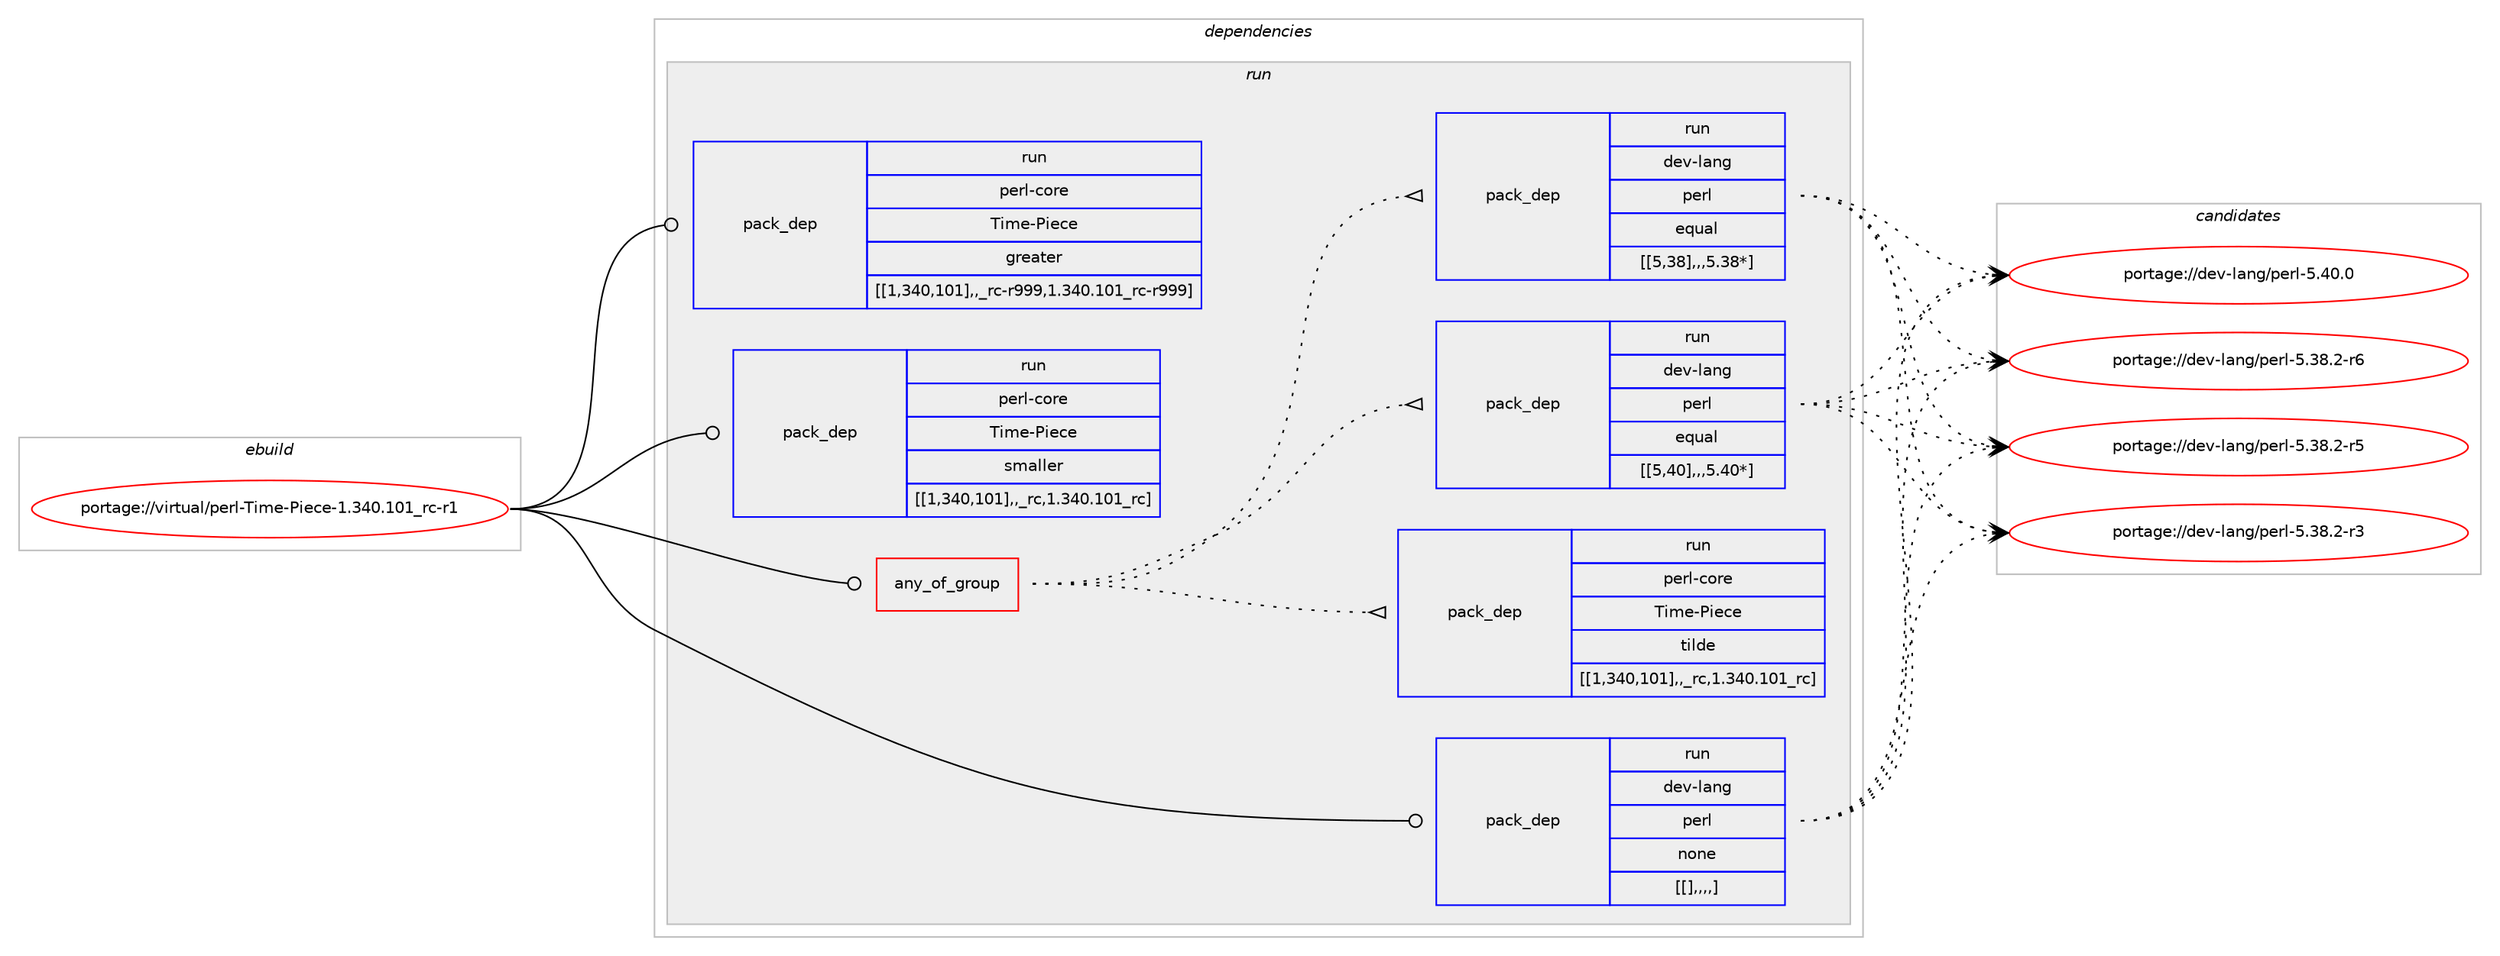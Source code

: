 digraph prolog {

# *************
# Graph options
# *************

newrank=true;
concentrate=true;
compound=true;
graph [rankdir=LR,fontname=Helvetica,fontsize=10,ranksep=1.5];#, ranksep=2.5, nodesep=0.2];
edge  [arrowhead=vee];
node  [fontname=Helvetica,fontsize=10];

# **********
# The ebuild
# **********

subgraph cluster_leftcol {
color=gray;
label=<<i>ebuild</i>>;
id [label="portage://virtual/perl-Time-Piece-1.340.101_rc-r1", color=red, width=4, href="../virtual/perl-Time-Piece-1.340.101_rc-r1.svg"];
}

# ****************
# The dependencies
# ****************

subgraph cluster_midcol {
color=gray;
label=<<i>dependencies</i>>;
subgraph cluster_compile {
fillcolor="#eeeeee";
style=filled;
label=<<i>compile</i>>;
}
subgraph cluster_compileandrun {
fillcolor="#eeeeee";
style=filled;
label=<<i>compile and run</i>>;
}
subgraph cluster_run {
fillcolor="#eeeeee";
style=filled;
label=<<i>run</i>>;
subgraph any130 {
dependency2558 [label=<<TABLE BORDER="0" CELLBORDER="1" CELLSPACING="0" CELLPADDING="4"><TR><TD CELLPADDING="10">any_of_group</TD></TR></TABLE>>, shape=none, color=red];subgraph pack1963 {
dependency2560 [label=<<TABLE BORDER="0" CELLBORDER="1" CELLSPACING="0" CELLPADDING="4" WIDTH="220"><TR><TD ROWSPAN="6" CELLPADDING="30">pack_dep</TD></TR><TR><TD WIDTH="110">run</TD></TR><TR><TD>dev-lang</TD></TR><TR><TD>perl</TD></TR><TR><TD>equal</TD></TR><TR><TD>[[5,40],,,5.40*]</TD></TR></TABLE>>, shape=none, color=blue];
}
dependency2558:e -> dependency2560:w [weight=20,style="dotted",arrowhead="oinv"];
subgraph pack1966 {
dependency2563 [label=<<TABLE BORDER="0" CELLBORDER="1" CELLSPACING="0" CELLPADDING="4" WIDTH="220"><TR><TD ROWSPAN="6" CELLPADDING="30">pack_dep</TD></TR><TR><TD WIDTH="110">run</TD></TR><TR><TD>dev-lang</TD></TR><TR><TD>perl</TD></TR><TR><TD>equal</TD></TR><TR><TD>[[5,38],,,5.38*]</TD></TR></TABLE>>, shape=none, color=blue];
}
dependency2558:e -> dependency2563:w [weight=20,style="dotted",arrowhead="oinv"];
subgraph pack1968 {
dependency2566 [label=<<TABLE BORDER="0" CELLBORDER="1" CELLSPACING="0" CELLPADDING="4" WIDTH="220"><TR><TD ROWSPAN="6" CELLPADDING="30">pack_dep</TD></TR><TR><TD WIDTH="110">run</TD></TR><TR><TD>perl-core</TD></TR><TR><TD>Time-Piece</TD></TR><TR><TD>tilde</TD></TR><TR><TD>[[1,340,101],,_rc,1.340.101_rc]</TD></TR></TABLE>>, shape=none, color=blue];
}
dependency2558:e -> dependency2566:w [weight=20,style="dotted",arrowhead="oinv"];
}
id:e -> dependency2558:w [weight=20,style="solid",arrowhead="odot"];
subgraph pack1971 {
dependency2570 [label=<<TABLE BORDER="0" CELLBORDER="1" CELLSPACING="0" CELLPADDING="4" WIDTH="220"><TR><TD ROWSPAN="6" CELLPADDING="30">pack_dep</TD></TR><TR><TD WIDTH="110">run</TD></TR><TR><TD>dev-lang</TD></TR><TR><TD>perl</TD></TR><TR><TD>none</TD></TR><TR><TD>[[],,,,]</TD></TR></TABLE>>, shape=none, color=blue];
}
id:e -> dependency2570:w [weight=20,style="solid",arrowhead="odot"];
subgraph pack1976 {
dependency2575 [label=<<TABLE BORDER="0" CELLBORDER="1" CELLSPACING="0" CELLPADDING="4" WIDTH="220"><TR><TD ROWSPAN="6" CELLPADDING="30">pack_dep</TD></TR><TR><TD WIDTH="110">run</TD></TR><TR><TD>perl-core</TD></TR><TR><TD>Time-Piece</TD></TR><TR><TD>greater</TD></TR><TR><TD>[[1,340,101],,_rc-r999,1.340.101_rc-r999]</TD></TR></TABLE>>, shape=none, color=blue];
}
id:e -> dependency2575:w [weight=20,style="solid",arrowhead="odot"];
subgraph pack1980 {
dependency2580 [label=<<TABLE BORDER="0" CELLBORDER="1" CELLSPACING="0" CELLPADDING="4" WIDTH="220"><TR><TD ROWSPAN="6" CELLPADDING="30">pack_dep</TD></TR><TR><TD WIDTH="110">run</TD></TR><TR><TD>perl-core</TD></TR><TR><TD>Time-Piece</TD></TR><TR><TD>smaller</TD></TR><TR><TD>[[1,340,101],,_rc,1.340.101_rc]</TD></TR></TABLE>>, shape=none, color=blue];
}
id:e -> dependency2580:w [weight=20,style="solid",arrowhead="odot"];
}
}

# **************
# The candidates
# **************

subgraph cluster_choices {
rank=same;
color=gray;
label=<<i>candidates</i>>;

subgraph choice1959 {
color=black;
nodesep=1;
choice10010111845108971101034711210111410845534652484648 [label="portage://dev-lang/perl-5.40.0", color=red, width=4,href="../dev-lang/perl-5.40.0.svg"];
choice100101118451089711010347112101114108455346515646504511454 [label="portage://dev-lang/perl-5.38.2-r6", color=red, width=4,href="../dev-lang/perl-5.38.2-r6.svg"];
choice100101118451089711010347112101114108455346515646504511453 [label="portage://dev-lang/perl-5.38.2-r5", color=red, width=4,href="../dev-lang/perl-5.38.2-r5.svg"];
choice100101118451089711010347112101114108455346515646504511451 [label="portage://dev-lang/perl-5.38.2-r3", color=red, width=4,href="../dev-lang/perl-5.38.2-r3.svg"];
dependency2560:e -> choice10010111845108971101034711210111410845534652484648:w [style=dotted,weight="100"];
dependency2560:e -> choice100101118451089711010347112101114108455346515646504511454:w [style=dotted,weight="100"];
dependency2560:e -> choice100101118451089711010347112101114108455346515646504511453:w [style=dotted,weight="100"];
dependency2560:e -> choice100101118451089711010347112101114108455346515646504511451:w [style=dotted,weight="100"];
}
subgraph choice1965 {
color=black;
nodesep=1;
choice10010111845108971101034711210111410845534652484648 [label="portage://dev-lang/perl-5.40.0", color=red, width=4,href="../dev-lang/perl-5.40.0.svg"];
choice100101118451089711010347112101114108455346515646504511454 [label="portage://dev-lang/perl-5.38.2-r6", color=red, width=4,href="../dev-lang/perl-5.38.2-r6.svg"];
choice100101118451089711010347112101114108455346515646504511453 [label="portage://dev-lang/perl-5.38.2-r5", color=red, width=4,href="../dev-lang/perl-5.38.2-r5.svg"];
choice100101118451089711010347112101114108455346515646504511451 [label="portage://dev-lang/perl-5.38.2-r3", color=red, width=4,href="../dev-lang/perl-5.38.2-r3.svg"];
dependency2563:e -> choice10010111845108971101034711210111410845534652484648:w [style=dotted,weight="100"];
dependency2563:e -> choice100101118451089711010347112101114108455346515646504511454:w [style=dotted,weight="100"];
dependency2563:e -> choice100101118451089711010347112101114108455346515646504511453:w [style=dotted,weight="100"];
dependency2563:e -> choice100101118451089711010347112101114108455346515646504511451:w [style=dotted,weight="100"];
}
subgraph choice1968 {
color=black;
nodesep=1;
}
subgraph choice1970 {
color=black;
nodesep=1;
choice10010111845108971101034711210111410845534652484648 [label="portage://dev-lang/perl-5.40.0", color=red, width=4,href="../dev-lang/perl-5.40.0.svg"];
choice100101118451089711010347112101114108455346515646504511454 [label="portage://dev-lang/perl-5.38.2-r6", color=red, width=4,href="../dev-lang/perl-5.38.2-r6.svg"];
choice100101118451089711010347112101114108455346515646504511453 [label="portage://dev-lang/perl-5.38.2-r5", color=red, width=4,href="../dev-lang/perl-5.38.2-r5.svg"];
choice100101118451089711010347112101114108455346515646504511451 [label="portage://dev-lang/perl-5.38.2-r3", color=red, width=4,href="../dev-lang/perl-5.38.2-r3.svg"];
dependency2570:e -> choice10010111845108971101034711210111410845534652484648:w [style=dotted,weight="100"];
dependency2570:e -> choice100101118451089711010347112101114108455346515646504511454:w [style=dotted,weight="100"];
dependency2570:e -> choice100101118451089711010347112101114108455346515646504511453:w [style=dotted,weight="100"];
dependency2570:e -> choice100101118451089711010347112101114108455346515646504511451:w [style=dotted,weight="100"];
}
subgraph choice1976 {
color=black;
nodesep=1;
}
subgraph choice1977 {
color=black;
nodesep=1;
}
}

}
